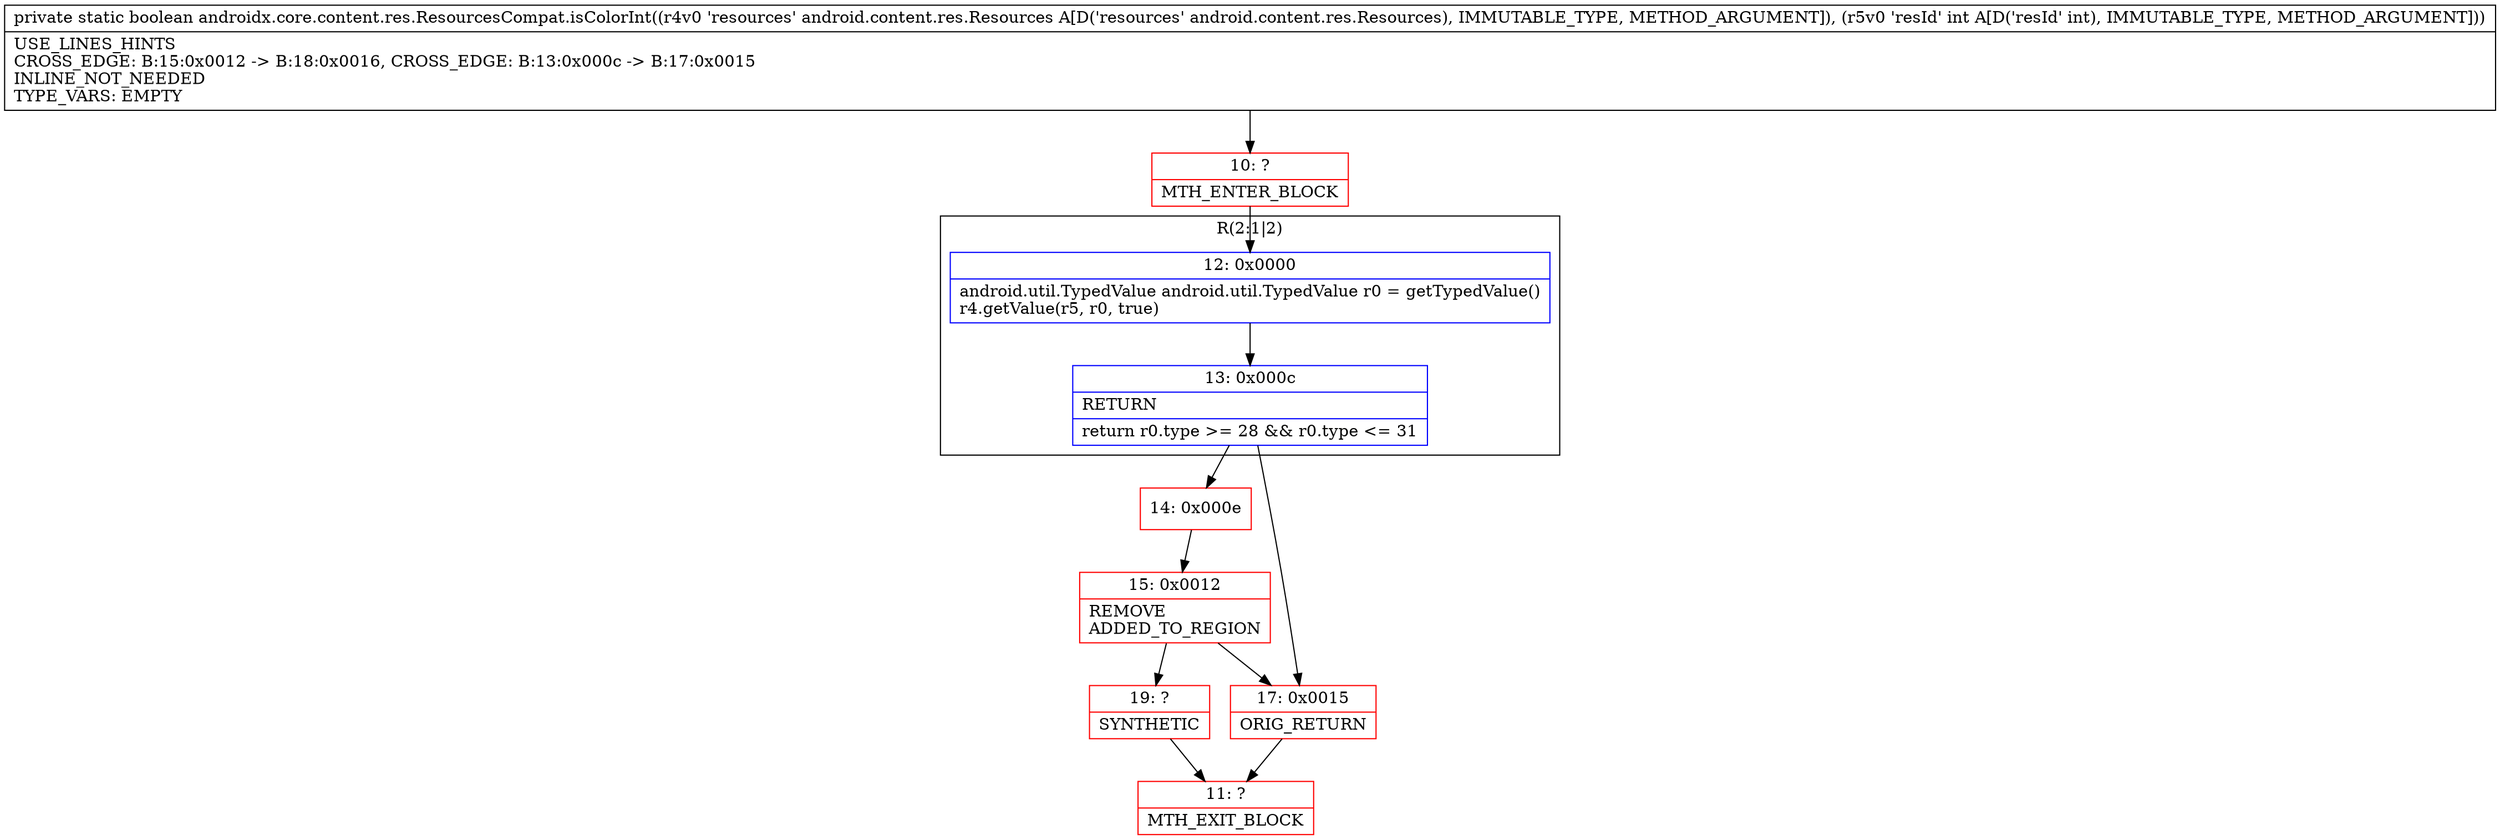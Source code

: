 digraph "CFG forandroidx.core.content.res.ResourcesCompat.isColorInt(Landroid\/content\/res\/Resources;I)Z" {
subgraph cluster_Region_82342491 {
label = "R(2:1|2)";
node [shape=record,color=blue];
Node_12 [shape=record,label="{12\:\ 0x0000|android.util.TypedValue android.util.TypedValue r0 = getTypedValue()\lr4.getValue(r5, r0, true)\l}"];
Node_13 [shape=record,label="{13\:\ 0x000c|RETURN\l|return r0.type \>= 28 && r0.type \<= 31\l}"];
}
Node_10 [shape=record,color=red,label="{10\:\ ?|MTH_ENTER_BLOCK\l}"];
Node_14 [shape=record,color=red,label="{14\:\ 0x000e}"];
Node_15 [shape=record,color=red,label="{15\:\ 0x0012|REMOVE\lADDED_TO_REGION\l}"];
Node_19 [shape=record,color=red,label="{19\:\ ?|SYNTHETIC\l}"];
Node_11 [shape=record,color=red,label="{11\:\ ?|MTH_EXIT_BLOCK\l}"];
Node_17 [shape=record,color=red,label="{17\:\ 0x0015|ORIG_RETURN\l}"];
MethodNode[shape=record,label="{private static boolean androidx.core.content.res.ResourcesCompat.isColorInt((r4v0 'resources' android.content.res.Resources A[D('resources' android.content.res.Resources), IMMUTABLE_TYPE, METHOD_ARGUMENT]), (r5v0 'resId' int A[D('resId' int), IMMUTABLE_TYPE, METHOD_ARGUMENT]))  | USE_LINES_HINTS\lCROSS_EDGE: B:15:0x0012 \-\> B:18:0x0016, CROSS_EDGE: B:13:0x000c \-\> B:17:0x0015\lINLINE_NOT_NEEDED\lTYPE_VARS: EMPTY\l}"];
MethodNode -> Node_10;Node_12 -> Node_13;
Node_13 -> Node_14;
Node_13 -> Node_17;
Node_10 -> Node_12;
Node_14 -> Node_15;
Node_15 -> Node_17;
Node_15 -> Node_19;
Node_19 -> Node_11;
Node_17 -> Node_11;
}

